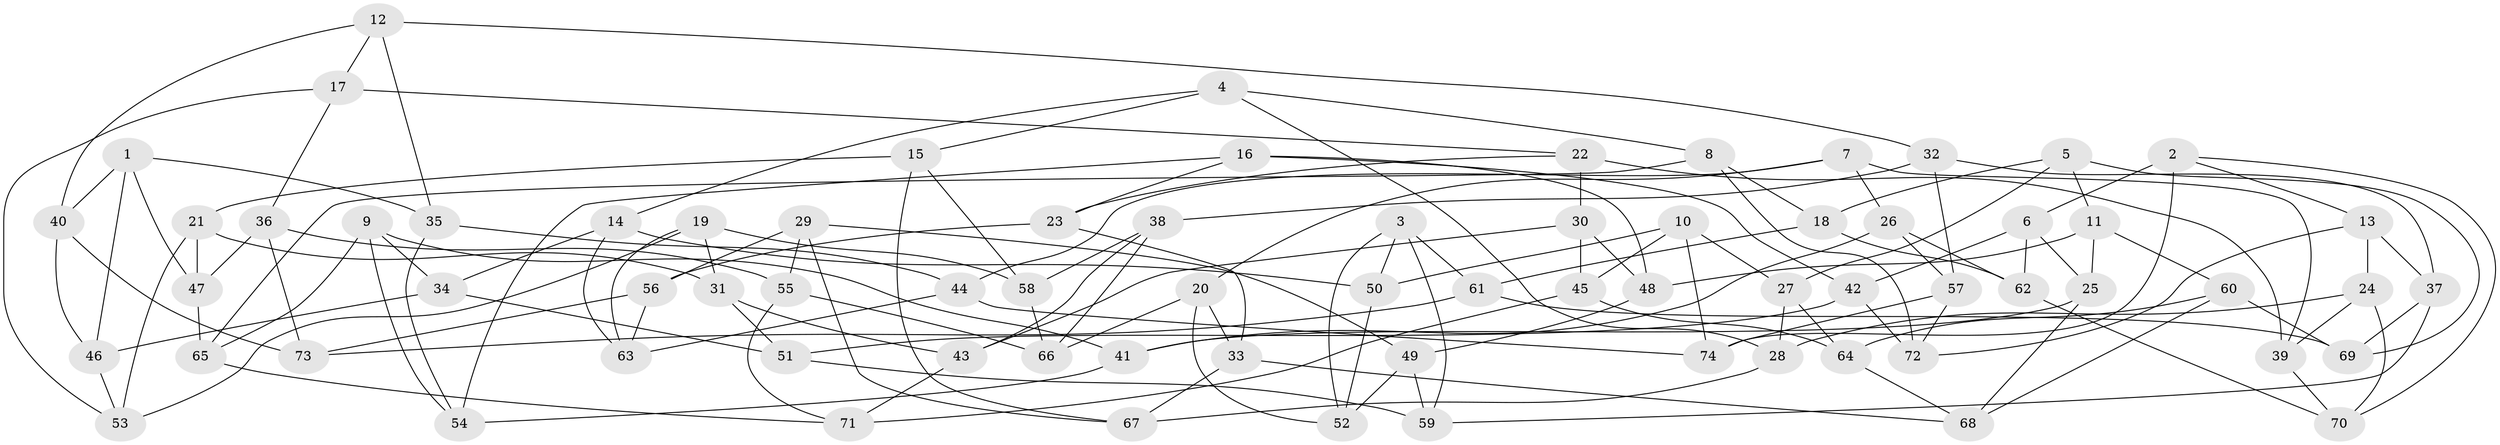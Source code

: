// Generated by graph-tools (version 1.1) at 2025/26/03/09/25 03:26:54]
// undirected, 74 vertices, 148 edges
graph export_dot {
graph [start="1"]
  node [color=gray90,style=filled];
  1;
  2;
  3;
  4;
  5;
  6;
  7;
  8;
  9;
  10;
  11;
  12;
  13;
  14;
  15;
  16;
  17;
  18;
  19;
  20;
  21;
  22;
  23;
  24;
  25;
  26;
  27;
  28;
  29;
  30;
  31;
  32;
  33;
  34;
  35;
  36;
  37;
  38;
  39;
  40;
  41;
  42;
  43;
  44;
  45;
  46;
  47;
  48;
  49;
  50;
  51;
  52;
  53;
  54;
  55;
  56;
  57;
  58;
  59;
  60;
  61;
  62;
  63;
  64;
  65;
  66;
  67;
  68;
  69;
  70;
  71;
  72;
  73;
  74;
  1 -- 40;
  1 -- 47;
  1 -- 46;
  1 -- 35;
  2 -- 74;
  2 -- 6;
  2 -- 70;
  2 -- 13;
  3 -- 50;
  3 -- 59;
  3 -- 61;
  3 -- 52;
  4 -- 8;
  4 -- 28;
  4 -- 14;
  4 -- 15;
  5 -- 69;
  5 -- 27;
  5 -- 18;
  5 -- 11;
  6 -- 62;
  6 -- 25;
  6 -- 42;
  7 -- 44;
  7 -- 26;
  7 -- 39;
  7 -- 20;
  8 -- 18;
  8 -- 65;
  8 -- 72;
  9 -- 65;
  9 -- 41;
  9 -- 34;
  9 -- 54;
  10 -- 50;
  10 -- 45;
  10 -- 74;
  10 -- 27;
  11 -- 60;
  11 -- 48;
  11 -- 25;
  12 -- 40;
  12 -- 35;
  12 -- 32;
  12 -- 17;
  13 -- 72;
  13 -- 24;
  13 -- 37;
  14 -- 34;
  14 -- 63;
  14 -- 50;
  15 -- 58;
  15 -- 67;
  15 -- 21;
  16 -- 23;
  16 -- 54;
  16 -- 48;
  16 -- 42;
  17 -- 36;
  17 -- 22;
  17 -- 53;
  18 -- 61;
  18 -- 62;
  19 -- 58;
  19 -- 53;
  19 -- 31;
  19 -- 63;
  20 -- 33;
  20 -- 66;
  20 -- 52;
  21 -- 31;
  21 -- 53;
  21 -- 47;
  22 -- 30;
  22 -- 23;
  22 -- 39;
  23 -- 33;
  23 -- 56;
  24 -- 28;
  24 -- 39;
  24 -- 70;
  25 -- 68;
  25 -- 41;
  26 -- 57;
  26 -- 41;
  26 -- 62;
  27 -- 64;
  27 -- 28;
  28 -- 67;
  29 -- 67;
  29 -- 55;
  29 -- 49;
  29 -- 56;
  30 -- 48;
  30 -- 45;
  30 -- 43;
  31 -- 51;
  31 -- 43;
  32 -- 38;
  32 -- 57;
  32 -- 37;
  33 -- 67;
  33 -- 68;
  34 -- 46;
  34 -- 51;
  35 -- 44;
  35 -- 54;
  36 -- 73;
  36 -- 47;
  36 -- 55;
  37 -- 69;
  37 -- 59;
  38 -- 43;
  38 -- 58;
  38 -- 66;
  39 -- 70;
  40 -- 73;
  40 -- 46;
  41 -- 54;
  42 -- 51;
  42 -- 72;
  43 -- 71;
  44 -- 74;
  44 -- 63;
  45 -- 71;
  45 -- 64;
  46 -- 53;
  47 -- 65;
  48 -- 49;
  49 -- 52;
  49 -- 59;
  50 -- 52;
  51 -- 59;
  55 -- 66;
  55 -- 71;
  56 -- 73;
  56 -- 63;
  57 -- 72;
  57 -- 74;
  58 -- 66;
  60 -- 69;
  60 -- 64;
  60 -- 68;
  61 -- 69;
  61 -- 73;
  62 -- 70;
  64 -- 68;
  65 -- 71;
}
